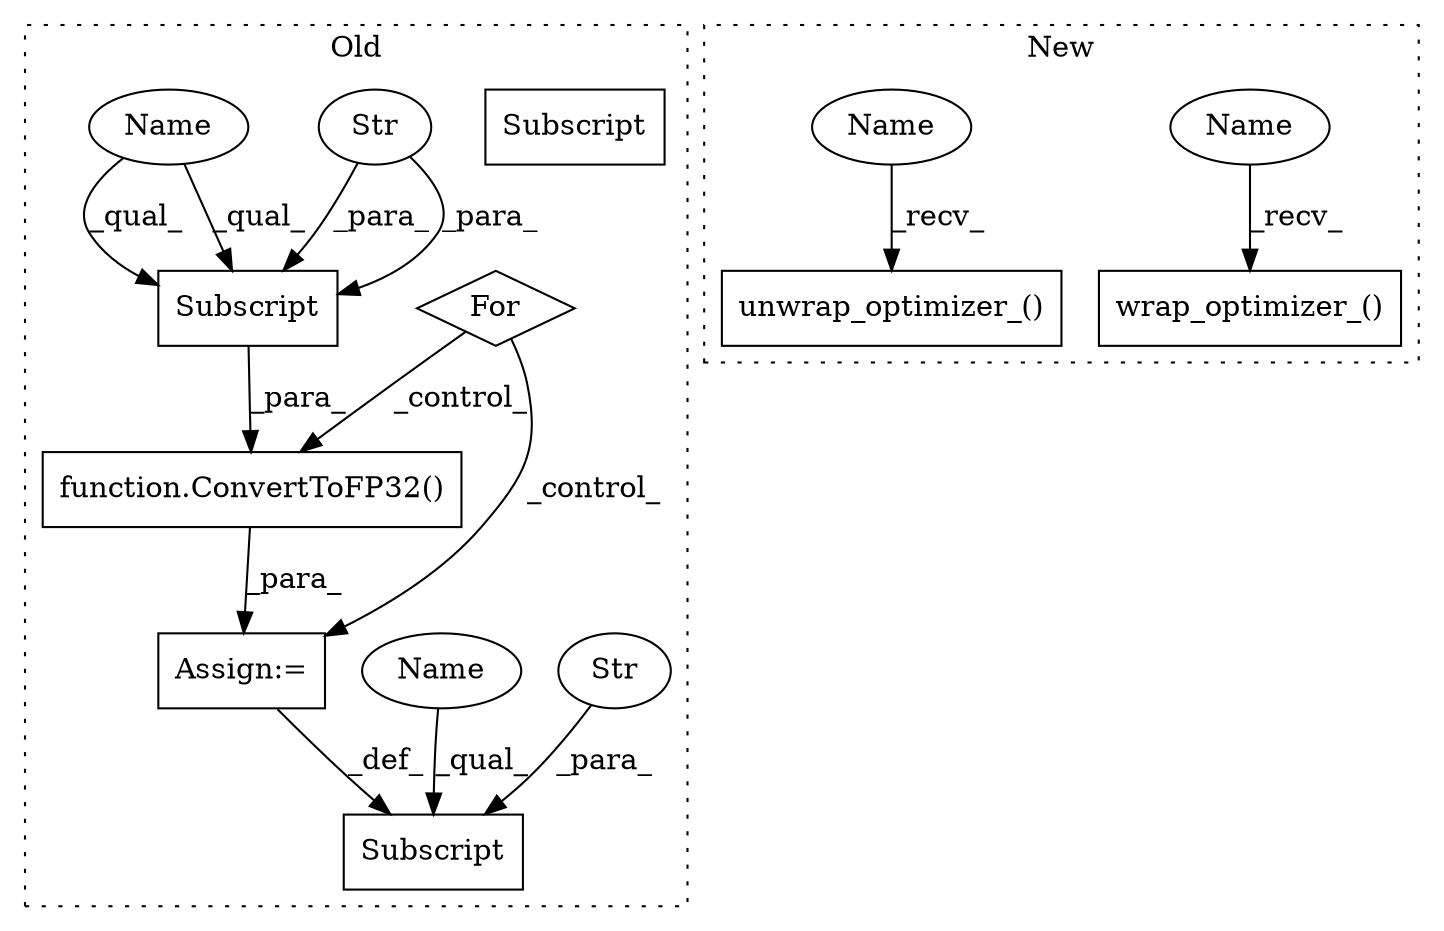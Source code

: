 digraph G {
subgraph cluster0 {
1 [label="Subscript" a="63" s="6878,0" l="15,0" shape="box"];
4 [label="Subscript" a="63" s="6846,0" l="15,0" shape="box"];
5 [label="function.ConvertToFP32()" a="75" s="6864,6893" l="14,1" shape="box"];
6 [label="Str" a="66" s="6884" l="8" shape="ellipse"];
7 [label="Str" a="66" s="6852" l="8" shape="ellipse"];
8 [label="For" a="107" s="6774,6832" l="4,14" shape="diamond"];
9 [label="Assign:=" a="68" s="6861" l="3" shape="box"];
12 [label="Name" a="87" s="6846" l="5" shape="ellipse"];
13 [label="Name" a="87" s="6878" l="5" shape="ellipse"];
14 [label="Subscript" a="63" s="6878,0" l="15,0" shape="box"];
label = "Old";
style="dotted";
}
subgraph cluster1 {
2 [label="wrap_optimizer_()" a="75" s="7434,7496" l="30,1" shape="box"];
3 [label="unwrap_optimizer_()" a="75" s="7591,7655" l="32,1" shape="box"];
10 [label="Name" a="87" s="7434" l="13" shape="ellipse"];
11 [label="Name" a="87" s="7591" l="13" shape="ellipse"];
label = "New";
style="dotted";
}
5 -> 9 [label="_para_"];
6 -> 14 [label="_para_"];
6 -> 14 [label="_para_"];
7 -> 4 [label="_para_"];
8 -> 9 [label="_control_"];
8 -> 5 [label="_control_"];
9 -> 4 [label="_def_"];
10 -> 2 [label="_recv_"];
11 -> 3 [label="_recv_"];
12 -> 4 [label="_qual_"];
13 -> 14 [label="_qual_"];
13 -> 14 [label="_qual_"];
14 -> 5 [label="_para_"];
}